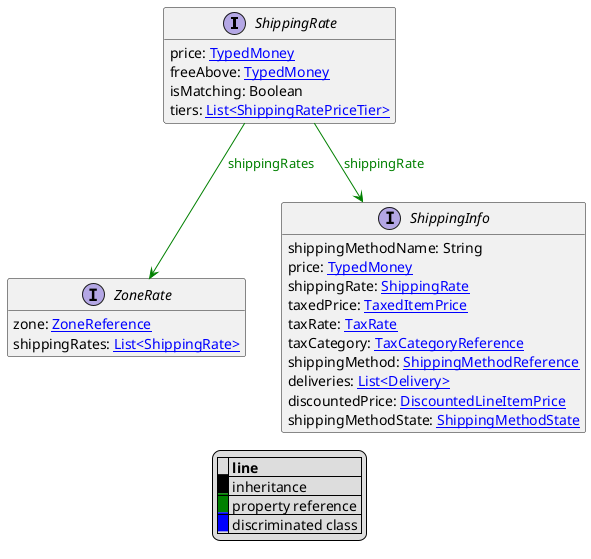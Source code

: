 @startuml

hide empty fields
hide empty methods
legend
|= |= line |
|<back:black>   </back>| inheritance |
|<back:green>   </back>| property reference |
|<back:blue>   </back>| discriminated class |
endlegend
interface ShippingRate [[ShippingRate.svg]]  {
    price: [[TypedMoney.svg TypedMoney]]
    freeAbove: [[TypedMoney.svg TypedMoney]]
    isMatching: Boolean
    tiers: [[ShippingRatePriceTier.svg List<ShippingRatePriceTier>]]
}



interface ZoneRate [[ZoneRate.svg]]  {
    zone: [[ZoneReference.svg ZoneReference]]
    shippingRates: [[ShippingRate.svg List<ShippingRate>]]
}
interface ShippingInfo [[ShippingInfo.svg]]  {
    shippingMethodName: String
    price: [[TypedMoney.svg TypedMoney]]
    shippingRate: [[ShippingRate.svg ShippingRate]]
    taxedPrice: [[TaxedItemPrice.svg TaxedItemPrice]]
    taxRate: [[TaxRate.svg TaxRate]]
    taxCategory: [[TaxCategoryReference.svg TaxCategoryReference]]
    shippingMethod: [[ShippingMethodReference.svg ShippingMethodReference]]
    deliveries: [[Delivery.svg List<Delivery>]]
    discountedPrice: [[DiscountedLineItemPrice.svg DiscountedLineItemPrice]]
    shippingMethodState: [[ShippingMethodState.svg ShippingMethodState]]
}

ShippingRate --> ZoneRate #green;text:green : "shippingRates"
ShippingRate --> ShippingInfo #green;text:green : "shippingRate"
@enduml
